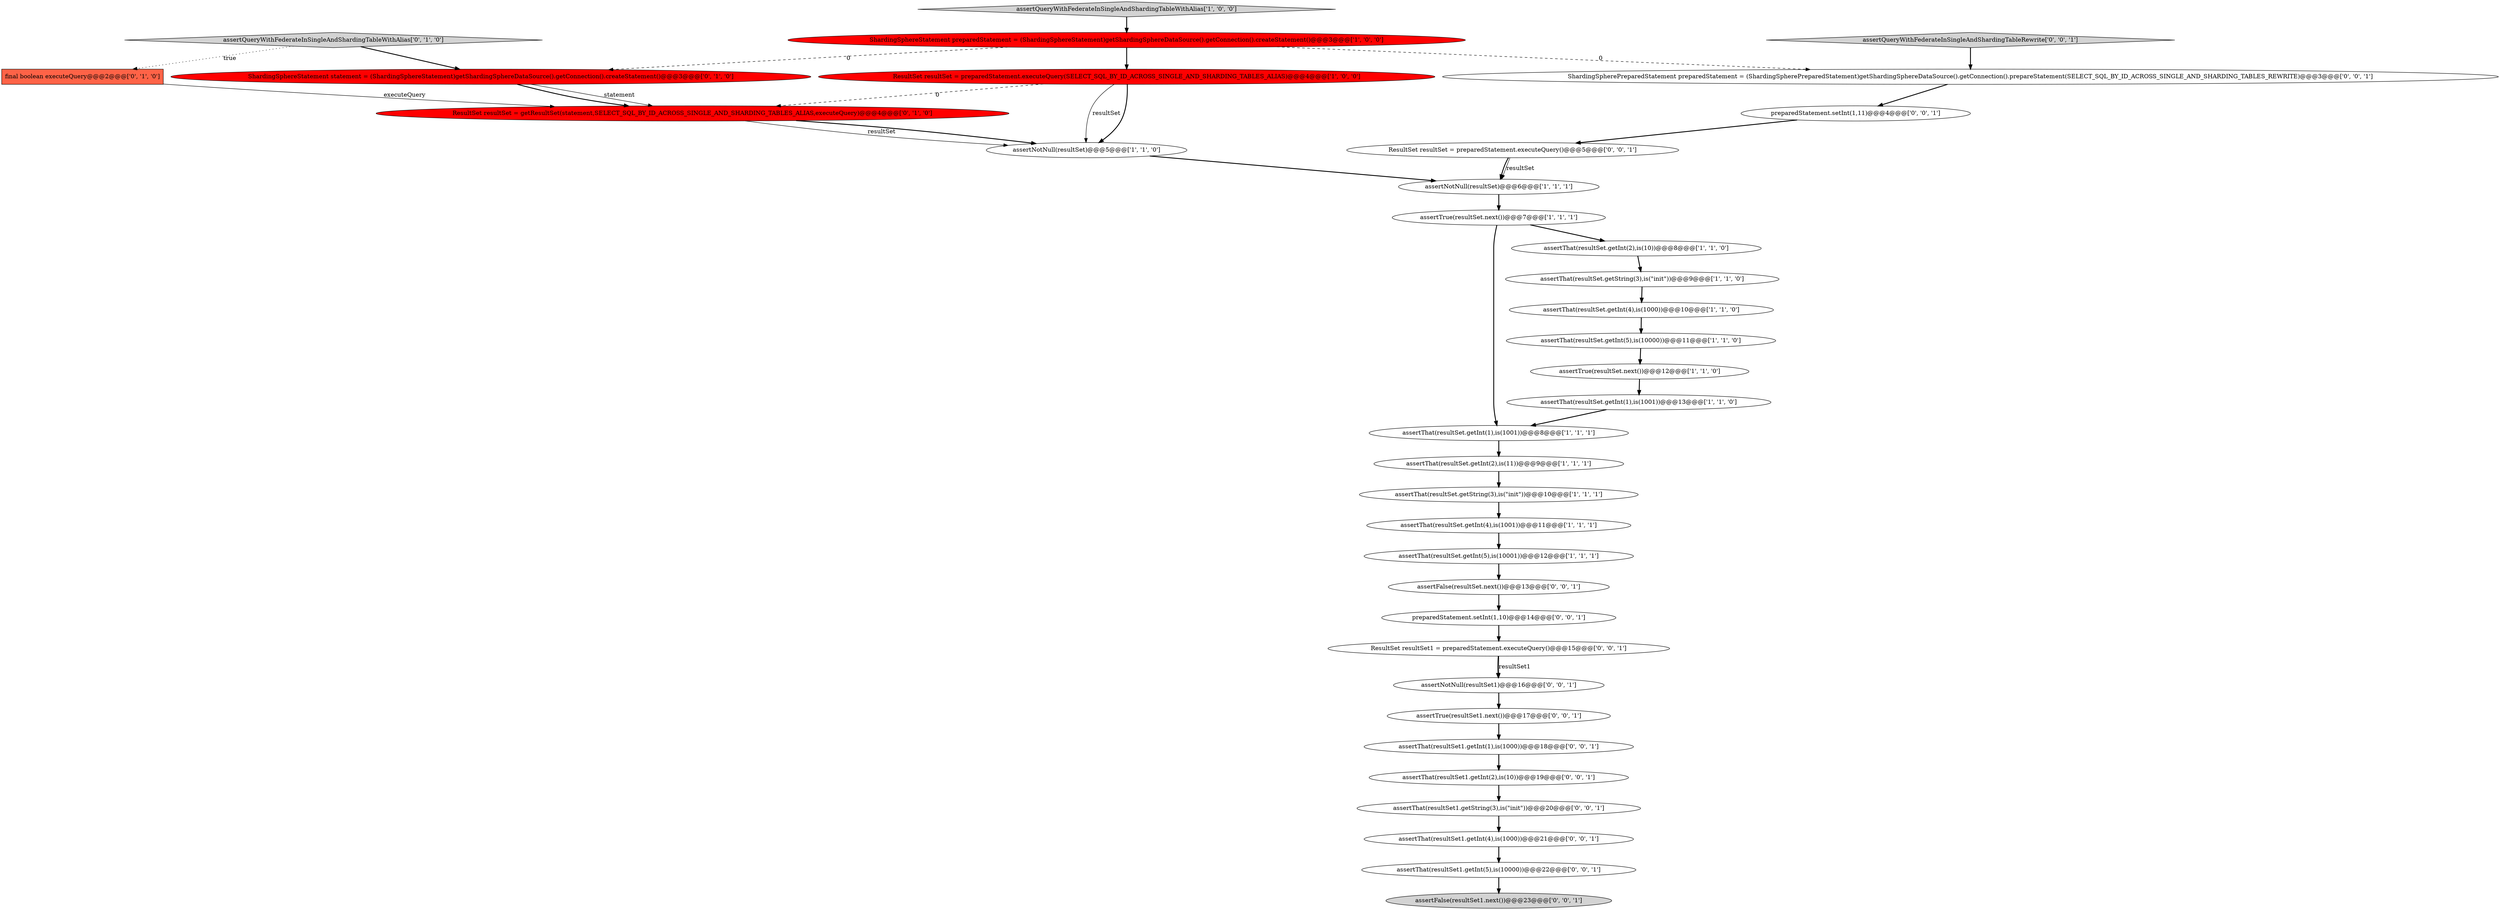 digraph {
10 [style = filled, label = "assertThat(resultSet.getString(3),is(\"init\"))@@@9@@@['1', '1', '0']", fillcolor = white, shape = ellipse image = "AAA0AAABBB1BBB"];
26 [style = filled, label = "assertQueryWithFederateInSingleAndShardingTableRewrite['0', '0', '1']", fillcolor = lightgray, shape = diamond image = "AAA0AAABBB3BBB"];
8 [style = filled, label = "assertQueryWithFederateInSingleAndShardingTableWithAlias['1', '0', '0']", fillcolor = lightgray, shape = diamond image = "AAA0AAABBB1BBB"];
34 [style = filled, label = "preparedStatement.setInt(1,11)@@@4@@@['0', '0', '1']", fillcolor = white, shape = ellipse image = "AAA0AAABBB3BBB"];
2 [style = filled, label = "assertTrue(resultSet.next())@@@7@@@['1', '1', '1']", fillcolor = white, shape = ellipse image = "AAA0AAABBB1BBB"];
20 [style = filled, label = "assertQueryWithFederateInSingleAndShardingTableWithAlias['0', '1', '0']", fillcolor = lightgray, shape = diamond image = "AAA0AAABBB2BBB"];
9 [style = filled, label = "assertThat(resultSet.getInt(1),is(1001))@@@8@@@['1', '1', '1']", fillcolor = white, shape = ellipse image = "AAA0AAABBB1BBB"];
0 [style = filled, label = "assertThat(resultSet.getInt(2),is(11))@@@9@@@['1', '1', '1']", fillcolor = white, shape = ellipse image = "AAA0AAABBB1BBB"];
14 [style = filled, label = "assertThat(resultSet.getInt(5),is(10000))@@@11@@@['1', '1', '0']", fillcolor = white, shape = ellipse image = "AAA0AAABBB1BBB"];
30 [style = filled, label = "assertThat(resultSet1.getInt(5),is(10000))@@@22@@@['0', '0', '1']", fillcolor = white, shape = ellipse image = "AAA0AAABBB3BBB"];
12 [style = filled, label = "assertThat(resultSet.getInt(5),is(10001))@@@12@@@['1', '1', '1']", fillcolor = white, shape = ellipse image = "AAA0AAABBB1BBB"];
11 [style = filled, label = "assertTrue(resultSet.next())@@@12@@@['1', '1', '0']", fillcolor = white, shape = ellipse image = "AAA0AAABBB1BBB"];
15 [style = filled, label = "assertThat(resultSet.getString(3),is(\"init\"))@@@10@@@['1', '1', '1']", fillcolor = white, shape = ellipse image = "AAA0AAABBB1BBB"];
6 [style = filled, label = "assertNotNull(resultSet)@@@5@@@['1', '1', '0']", fillcolor = white, shape = ellipse image = "AAA0AAABBB1BBB"];
7 [style = filled, label = "assertThat(resultSet.getInt(2),is(10))@@@8@@@['1', '1', '0']", fillcolor = white, shape = ellipse image = "AAA0AAABBB1BBB"];
25 [style = filled, label = "assertThat(resultSet1.getString(3),is(\"init\"))@@@20@@@['0', '0', '1']", fillcolor = white, shape = ellipse image = "AAA0AAABBB3BBB"];
4 [style = filled, label = "assertThat(resultSet.getInt(4),is(1000))@@@10@@@['1', '1', '0']", fillcolor = white, shape = ellipse image = "AAA0AAABBB1BBB"];
32 [style = filled, label = "assertFalse(resultSet.next())@@@13@@@['0', '0', '1']", fillcolor = white, shape = ellipse image = "AAA0AAABBB3BBB"];
5 [style = filled, label = "ShardingSphereStatement preparedStatement = (ShardingSphereStatement)getShardingSphereDataSource().getConnection().createStatement()@@@3@@@['1', '0', '0']", fillcolor = red, shape = ellipse image = "AAA1AAABBB1BBB"];
29 [style = filled, label = "preparedStatement.setInt(1,10)@@@14@@@['0', '0', '1']", fillcolor = white, shape = ellipse image = "AAA0AAABBB3BBB"];
19 [style = filled, label = "final boolean executeQuery@@@2@@@['0', '1', '0']", fillcolor = tomato, shape = box image = "AAA1AAABBB2BBB"];
1 [style = filled, label = "assertNotNull(resultSet)@@@6@@@['1', '1', '1']", fillcolor = white, shape = ellipse image = "AAA0AAABBB1BBB"];
21 [style = filled, label = "assertNotNull(resultSet1)@@@16@@@['0', '0', '1']", fillcolor = white, shape = ellipse image = "AAA0AAABBB3BBB"];
16 [style = filled, label = "assertThat(resultSet.getInt(1),is(1001))@@@13@@@['1', '1', '0']", fillcolor = white, shape = ellipse image = "AAA0AAABBB1BBB"];
17 [style = filled, label = "ShardingSphereStatement statement = (ShardingSphereStatement)getShardingSphereDataSource().getConnection().createStatement()@@@3@@@['0', '1', '0']", fillcolor = red, shape = ellipse image = "AAA1AAABBB2BBB"];
24 [style = filled, label = "ShardingSpherePreparedStatement preparedStatement = (ShardingSpherePreparedStatement)getShardingSphereDataSource().getConnection().prepareStatement(SELECT_SQL_BY_ID_ACROSS_SINGLE_AND_SHARDING_TABLES_REWRITE)@@@3@@@['0', '0', '1']", fillcolor = white, shape = ellipse image = "AAA0AAABBB3BBB"];
28 [style = filled, label = "assertThat(resultSet1.getInt(2),is(10))@@@19@@@['0', '0', '1']", fillcolor = white, shape = ellipse image = "AAA0AAABBB3BBB"];
3 [style = filled, label = "assertThat(resultSet.getInt(4),is(1001))@@@11@@@['1', '1', '1']", fillcolor = white, shape = ellipse image = "AAA0AAABBB1BBB"];
22 [style = filled, label = "assertThat(resultSet1.getInt(4),is(1000))@@@21@@@['0', '0', '1']", fillcolor = white, shape = ellipse image = "AAA0AAABBB3BBB"];
13 [style = filled, label = "ResultSet resultSet = preparedStatement.executeQuery(SELECT_SQL_BY_ID_ACROSS_SINGLE_AND_SHARDING_TABLES_ALIAS)@@@4@@@['1', '0', '0']", fillcolor = red, shape = ellipse image = "AAA1AAABBB1BBB"];
18 [style = filled, label = "ResultSet resultSet = getResultSet(statement,SELECT_SQL_BY_ID_ACROSS_SINGLE_AND_SHARDING_TABLES_ALIAS,executeQuery)@@@4@@@['0', '1', '0']", fillcolor = red, shape = ellipse image = "AAA1AAABBB2BBB"];
23 [style = filled, label = "assertFalse(resultSet1.next())@@@23@@@['0', '0', '1']", fillcolor = lightgray, shape = ellipse image = "AAA0AAABBB3BBB"];
31 [style = filled, label = "ResultSet resultSet = preparedStatement.executeQuery()@@@5@@@['0', '0', '1']", fillcolor = white, shape = ellipse image = "AAA0AAABBB3BBB"];
33 [style = filled, label = "assertThat(resultSet1.getInt(1),is(1000))@@@18@@@['0', '0', '1']", fillcolor = white, shape = ellipse image = "AAA0AAABBB3BBB"];
27 [style = filled, label = "assertTrue(resultSet1.next())@@@17@@@['0', '0', '1']", fillcolor = white, shape = ellipse image = "AAA0AAABBB3BBB"];
35 [style = filled, label = "ResultSet resultSet1 = preparedStatement.executeQuery()@@@15@@@['0', '0', '1']", fillcolor = white, shape = ellipse image = "AAA0AAABBB3BBB"];
11->16 [style = bold, label=""];
31->1 [style = solid, label="resultSet"];
4->14 [style = bold, label=""];
20->17 [style = bold, label=""];
9->0 [style = bold, label=""];
25->22 [style = bold, label=""];
21->27 [style = bold, label=""];
7->10 [style = bold, label=""];
33->28 [style = bold, label=""];
30->23 [style = bold, label=""];
5->24 [style = dashed, label="0"];
12->32 [style = bold, label=""];
24->34 [style = bold, label=""];
34->31 [style = bold, label=""];
31->1 [style = bold, label=""];
2->9 [style = bold, label=""];
3->12 [style = bold, label=""];
15->3 [style = bold, label=""];
26->24 [style = bold, label=""];
18->6 [style = solid, label="resultSet"];
35->21 [style = bold, label=""];
0->15 [style = bold, label=""];
22->30 [style = bold, label=""];
32->29 [style = bold, label=""];
6->1 [style = bold, label=""];
5->17 [style = dashed, label="0"];
19->18 [style = solid, label="executeQuery"];
8->5 [style = bold, label=""];
18->6 [style = bold, label=""];
5->13 [style = bold, label=""];
17->18 [style = solid, label="statement"];
10->4 [style = bold, label=""];
28->25 [style = bold, label=""];
13->6 [style = solid, label="resultSet"];
1->2 [style = bold, label=""];
20->19 [style = dotted, label="true"];
27->33 [style = bold, label=""];
29->35 [style = bold, label=""];
2->7 [style = bold, label=""];
13->6 [style = bold, label=""];
35->21 [style = solid, label="resultSet1"];
13->18 [style = dashed, label="0"];
14->11 [style = bold, label=""];
16->9 [style = bold, label=""];
17->18 [style = bold, label=""];
}
